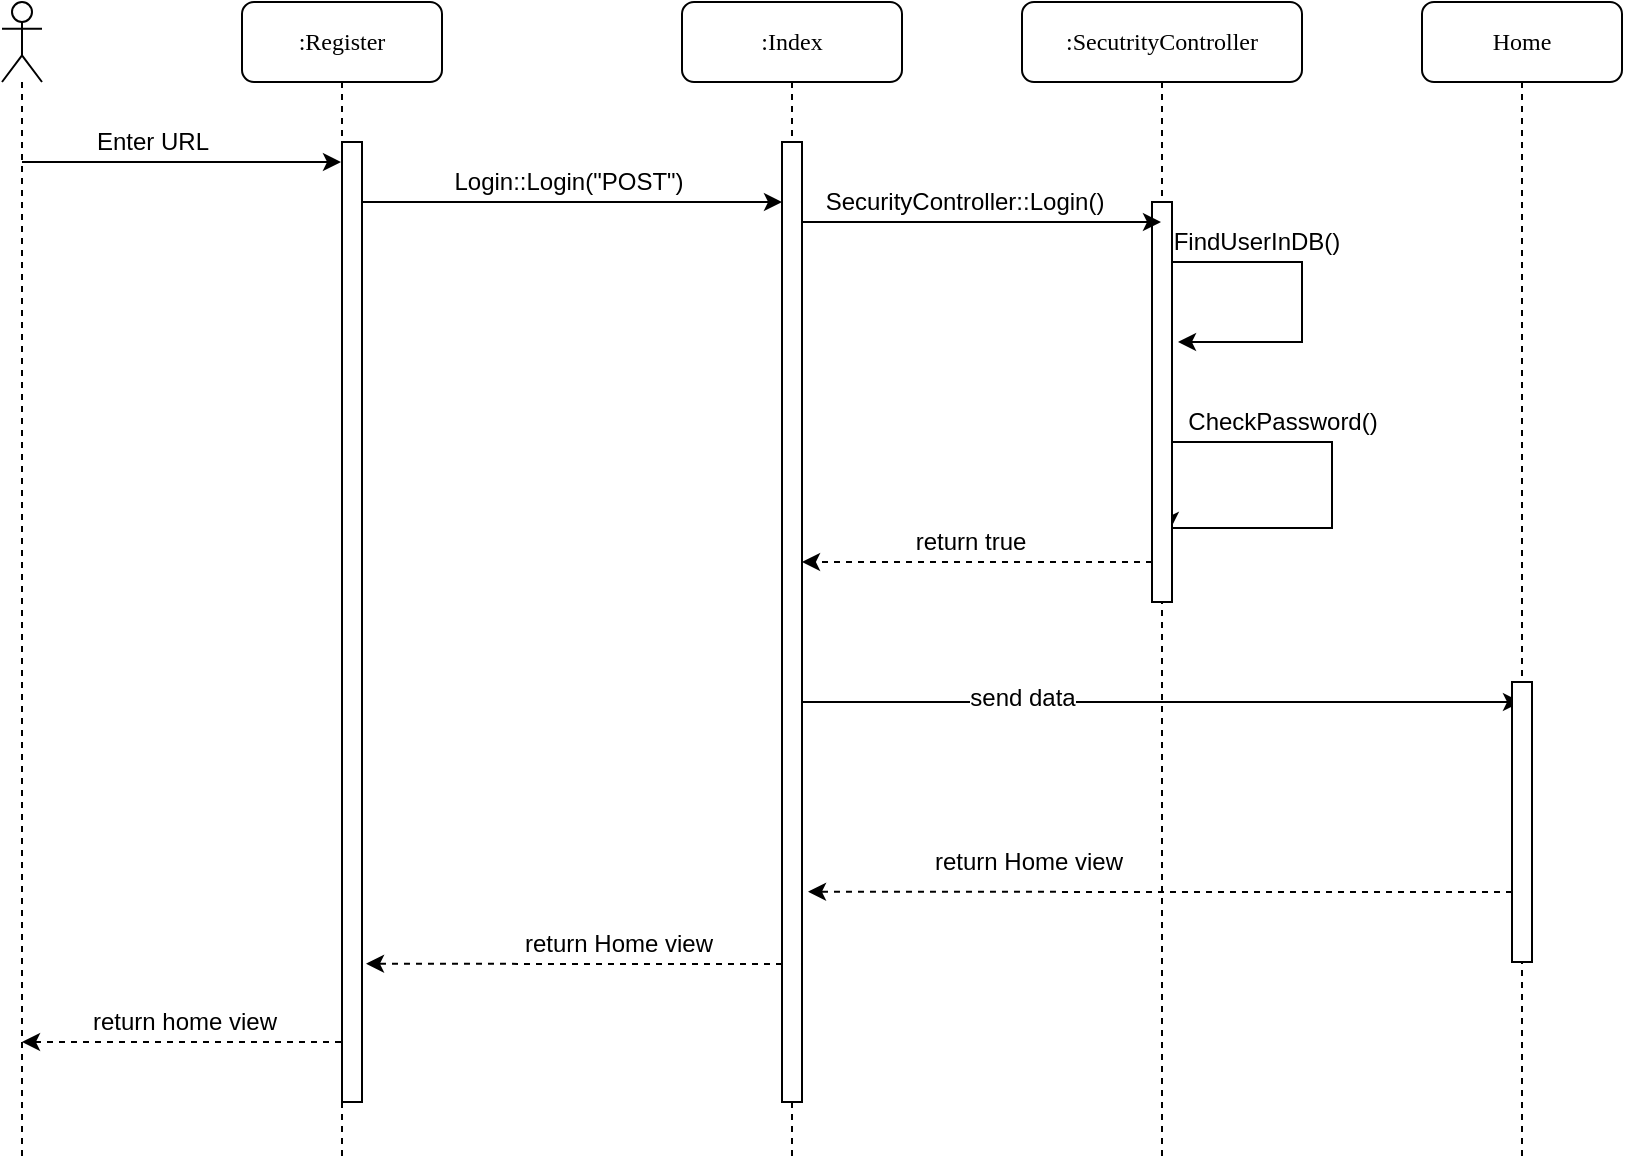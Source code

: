 <mxfile version="12.4.3" type="device" pages="1"><diagram name="Page-1" id="13e1069c-82ec-6db2-03f1-153e76fe0fe0"><mxGraphModel dx="946" dy="614" grid="1" gridSize="10" guides="1" tooltips="1" connect="1" arrows="1" fold="1" page="1" pageScale="1" pageWidth="1100" pageHeight="850" background="#ffffff" math="0" shadow="0"><root><mxCell id="0"/><mxCell id="1" parent="0"/><mxCell id="fxrbVSVYyu5DN6SwpARz-6" style="edgeStyle=orthogonalEdgeStyle;rounded=0;orthogonalLoop=1;jettySize=auto;html=1;dashed=1;" parent="1" source="7baba1c4bc27f4b0-2" target="fxrbVSVYyu5DN6SwpARz-3" edge="1"><mxGeometry relative="1" as="geometry"><Array as="points"><mxPoint x="220" y="600"/><mxPoint x="220" y="600"/></Array></mxGeometry></mxCell><mxCell id="fxrbVSVYyu5DN6SwpARz-7" value="return home view" style="text;html=1;align=center;verticalAlign=middle;resizable=0;points=[];;labelBackgroundColor=#ffffff;" parent="fxrbVSVYyu5DN6SwpARz-6" vertex="1" connectable="0"><mxGeometry x="-0.131" y="6" relative="1" as="geometry"><mxPoint x="-9.5" y="-16" as="offset"/></mxGeometry></mxCell><mxCell id="7baba1c4bc27f4b0-2" value=":Register" style="shape=umlLifeline;perimeter=lifelinePerimeter;whiteSpace=wrap;html=1;container=1;collapsible=0;recursiveResize=0;outlineConnect=0;rounded=1;shadow=0;comic=0;labelBackgroundColor=none;strokeWidth=1;fontFamily=Verdana;fontSize=12;align=center;" parent="1" vertex="1"><mxGeometry x="240" y="80" width="100" height="580" as="geometry"/></mxCell><mxCell id="fxrbVSVYyu5DN6SwpARz-8" value="" style="html=1;points=[];perimeter=orthogonalPerimeter;" parent="7baba1c4bc27f4b0-2" vertex="1"><mxGeometry x="50" y="70" width="10" height="480" as="geometry"/></mxCell><mxCell id="7baba1c4bc27f4b0-3" value=":SecutrityController" style="shape=umlLifeline;perimeter=lifelinePerimeter;whiteSpace=wrap;html=1;container=1;collapsible=0;recursiveResize=0;outlineConnect=0;rounded=1;shadow=0;comic=0;labelBackgroundColor=none;strokeWidth=1;fontFamily=Verdana;fontSize=12;align=center;" parent="1" vertex="1"><mxGeometry x="630" y="80" width="140" height="580" as="geometry"/></mxCell><mxCell id="fxrbVSVYyu5DN6SwpARz-22" value="" style="edgeStyle=orthogonalEdgeStyle;rounded=0;orthogonalLoop=1;jettySize=auto;html=1;entryX=0.9;entryY=0.82;entryDx=0;entryDy=0;entryPerimeter=0;" parent="7baba1c4bc27f4b0-3" source="fxrbVSVYyu5DN6SwpARz-14" target="fxrbVSVYyu5DN6SwpARz-14" edge="1"><mxGeometry relative="1" as="geometry"><mxPoint x="155" y="325" as="targetPoint"/><Array as="points"><mxPoint x="155" y="220"/><mxPoint x="155" y="263"/></Array></mxGeometry></mxCell><mxCell id="fxrbVSVYyu5DN6SwpARz-23" value="CheckPassword()" style="text;html=1;align=center;verticalAlign=middle;resizable=0;points=[];;labelBackgroundColor=#ffffff;" parent="fxrbVSVYyu5DN6SwpARz-22" vertex="1" connectable="0"><mxGeometry x="-0.465" y="-1" relative="1" as="geometry"><mxPoint y="-11" as="offset"/></mxGeometry></mxCell><mxCell id="fxrbVSVYyu5DN6SwpARz-14" value="" style="html=1;points=[];perimeter=orthogonalPerimeter;" parent="7baba1c4bc27f4b0-3" vertex="1"><mxGeometry x="65" y="100" width="10" height="200" as="geometry"/></mxCell><mxCell id="fxrbVSVYyu5DN6SwpARz-17" style="edgeStyle=orthogonalEdgeStyle;rounded=0;orthogonalLoop=1;jettySize=auto;html=1;" parent="7baba1c4bc27f4b0-3" source="fxrbVSVYyu5DN6SwpARz-14" edge="1"><mxGeometry relative="1" as="geometry"><mxPoint x="78" y="170" as="targetPoint"/><Array as="points"><mxPoint x="140" y="130"/><mxPoint x="140" y="170"/><mxPoint x="78" y="170"/></Array></mxGeometry></mxCell><mxCell id="fxrbVSVYyu5DN6SwpARz-18" value="FindUserInDB()" style="text;html=1;align=center;verticalAlign=middle;resizable=0;points=[];;labelBackgroundColor=#ffffff;" parent="fxrbVSVYyu5DN6SwpARz-17" vertex="1" connectable="0"><mxGeometry x="-0.504" y="-1" relative="1" as="geometry"><mxPoint y="-11" as="offset"/></mxGeometry></mxCell><mxCell id="fxrbVSVYyu5DN6SwpARz-29" style="edgeStyle=orthogonalEdgeStyle;rounded=0;orthogonalLoop=1;jettySize=auto;html=1;" parent="1" source="7baba1c4bc27f4b0-4" target="7baba1c4bc27f4b0-3" edge="1"><mxGeometry relative="1" as="geometry"><Array as="points"><mxPoint x="620" y="190"/><mxPoint x="620" y="190"/></Array></mxGeometry></mxCell><mxCell id="fxrbVSVYyu5DN6SwpARz-30" value="SecurityController::Login()" style="text;html=1;align=center;verticalAlign=middle;resizable=0;points=[];;labelBackgroundColor=#ffffff;" parent="fxrbVSVYyu5DN6SwpARz-29" vertex="1" connectable="0"><mxGeometry x="0.141" y="-1" relative="1" as="geometry"><mxPoint x="-19.5" y="-11" as="offset"/></mxGeometry></mxCell><mxCell id="fxrbVSVYyu5DN6SwpARz-33" style="edgeStyle=orthogonalEdgeStyle;rounded=0;orthogonalLoop=1;jettySize=auto;html=1;" parent="1" source="7baba1c4bc27f4b0-4" target="7baba1c4bc27f4b0-6" edge="1"><mxGeometry relative="1" as="geometry"><Array as="points"><mxPoint x="700" y="430"/><mxPoint x="700" y="430"/></Array></mxGeometry></mxCell><mxCell id="fxrbVSVYyu5DN6SwpARz-34" value="send data" style="text;html=1;align=center;verticalAlign=middle;resizable=0;points=[];;labelBackgroundColor=#ffffff;" parent="fxrbVSVYyu5DN6SwpARz-33" vertex="1" connectable="0"><mxGeometry x="0.016" y="71" relative="1" as="geometry"><mxPoint x="-70" y="69" as="offset"/></mxGeometry></mxCell><mxCell id="7baba1c4bc27f4b0-4" value=":Index" style="shape=umlLifeline;perimeter=lifelinePerimeter;whiteSpace=wrap;html=1;container=1;collapsible=0;recursiveResize=0;outlineConnect=0;rounded=1;shadow=0;comic=0;labelBackgroundColor=none;strokeWidth=1;fontFamily=Verdana;fontSize=12;align=center;" parent="1" vertex="1"><mxGeometry x="460" y="80" width="110" height="580" as="geometry"/></mxCell><mxCell id="fxrbVSVYyu5DN6SwpARz-25" value="" style="html=1;points=[];perimeter=orthogonalPerimeter;" parent="7baba1c4bc27f4b0-4" vertex="1"><mxGeometry x="50" y="70" width="10" height="480" as="geometry"/></mxCell><mxCell id="7baba1c4bc27f4b0-6" value="Home" style="shape=umlLifeline;perimeter=lifelinePerimeter;whiteSpace=wrap;html=1;container=1;collapsible=0;recursiveResize=0;outlineConnect=0;rounded=1;shadow=0;comic=0;labelBackgroundColor=none;strokeWidth=1;fontFamily=Verdana;fontSize=12;align=center;" parent="1" vertex="1"><mxGeometry x="830" y="80" width="100" height="580" as="geometry"/></mxCell><mxCell id="fxrbVSVYyu5DN6SwpARz-35" value="" style="html=1;points=[];perimeter=orthogonalPerimeter;" parent="7baba1c4bc27f4b0-6" vertex="1"><mxGeometry x="45" y="340" width="10" height="140" as="geometry"/></mxCell><mxCell id="fxrbVSVYyu5DN6SwpARz-4" style="edgeStyle=orthogonalEdgeStyle;rounded=0;orthogonalLoop=1;jettySize=auto;html=1;" parent="1" source="fxrbVSVYyu5DN6SwpARz-3" target="7baba1c4bc27f4b0-2" edge="1"><mxGeometry relative="1" as="geometry"><Array as="points"><mxPoint x="190" y="160"/><mxPoint x="190" y="160"/></Array></mxGeometry></mxCell><mxCell id="fxrbVSVYyu5DN6SwpARz-3" value="" style="shape=umlLifeline;participant=umlActor;perimeter=lifelinePerimeter;whiteSpace=wrap;html=1;container=1;collapsible=0;recursiveResize=0;verticalAlign=top;spacingTop=36;labelBackgroundColor=#ffffff;outlineConnect=0;" parent="1" vertex="1"><mxGeometry x="120" y="80" width="20" height="580" as="geometry"/></mxCell><mxCell id="fxrbVSVYyu5DN6SwpARz-5" value="Enter URL" style="text;html=1;align=center;verticalAlign=middle;resizable=0;points=[];;autosize=1;" parent="1" vertex="1"><mxGeometry x="160" y="140" width="70" height="20" as="geometry"/></mxCell><mxCell id="fxrbVSVYyu5DN6SwpARz-26" value="" style="edgeStyle=orthogonalEdgeStyle;rounded=0;orthogonalLoop=1;jettySize=auto;html=1;" parent="1" source="fxrbVSVYyu5DN6SwpARz-8" target="fxrbVSVYyu5DN6SwpARz-25" edge="1"><mxGeometry relative="1" as="geometry"><Array as="points"><mxPoint x="370" y="180"/><mxPoint x="370" y="180"/></Array></mxGeometry></mxCell><mxCell id="fxrbVSVYyu5DN6SwpARz-27" value="Login::Login(&quot;POST&quot;)" style="text;html=1;align=center;verticalAlign=middle;resizable=0;points=[];;labelBackgroundColor=#ffffff;" parent="fxrbVSVYyu5DN6SwpARz-26" vertex="1" connectable="0"><mxGeometry x="0.063" y="-2" relative="1" as="geometry"><mxPoint x="-9" y="-12" as="offset"/></mxGeometry></mxCell><mxCell id="fxrbVSVYyu5DN6SwpARz-31" style="edgeStyle=orthogonalEdgeStyle;rounded=0;orthogonalLoop=1;jettySize=auto;html=1;dashed=1;" parent="1" source="fxrbVSVYyu5DN6SwpARz-14" target="fxrbVSVYyu5DN6SwpARz-25" edge="1"><mxGeometry relative="1" as="geometry"><Array as="points"><mxPoint x="560" y="360"/><mxPoint x="560" y="360"/></Array></mxGeometry></mxCell><mxCell id="fxrbVSVYyu5DN6SwpARz-32" value="return true" style="text;html=1;align=center;verticalAlign=middle;resizable=0;points=[];;labelBackgroundColor=#ffffff;" parent="fxrbVSVYyu5DN6SwpARz-31" vertex="1" connectable="0"><mxGeometry x="0.5" y="70" relative="1" as="geometry"><mxPoint x="40" y="-80" as="offset"/></mxGeometry></mxCell><mxCell id="fxrbVSVYyu5DN6SwpARz-36" style="edgeStyle=orthogonalEdgeStyle;rounded=0;orthogonalLoop=1;jettySize=auto;html=1;entryX=1.3;entryY=0.781;entryDx=0;entryDy=0;entryPerimeter=0;dashed=1;" parent="1" source="fxrbVSVYyu5DN6SwpARz-35" target="fxrbVSVYyu5DN6SwpARz-25" edge="1"><mxGeometry relative="1" as="geometry"><Array as="points"><mxPoint x="790" y="525"/><mxPoint x="790" y="525"/></Array></mxGeometry></mxCell><mxCell id="fxrbVSVYyu5DN6SwpARz-37" value="return Home view" style="text;html=1;align=center;verticalAlign=middle;resizable=0;points=[];;labelBackgroundColor=#ffffff;" parent="fxrbVSVYyu5DN6SwpARz-36" vertex="1" connectable="0"><mxGeometry x="0.233" y="1" relative="1" as="geometry"><mxPoint x="-25" y="-16" as="offset"/></mxGeometry></mxCell><mxCell id="fxrbVSVYyu5DN6SwpARz-38" style="edgeStyle=orthogonalEdgeStyle;rounded=0;orthogonalLoop=1;jettySize=auto;html=1;entryX=1.2;entryY=0.856;entryDx=0;entryDy=0;entryPerimeter=0;dashed=1;" parent="1" source="fxrbVSVYyu5DN6SwpARz-25" target="fxrbVSVYyu5DN6SwpARz-8" edge="1"><mxGeometry relative="1" as="geometry"><Array as="points"><mxPoint x="460" y="561"/><mxPoint x="460" y="561"/></Array></mxGeometry></mxCell><mxCell id="fxrbVSVYyu5DN6SwpARz-39" value="return Home view" style="text;html=1;align=center;verticalAlign=middle;resizable=0;points=[];;labelBackgroundColor=#ffffff;" parent="fxrbVSVYyu5DN6SwpARz-38" vertex="1" connectable="0"><mxGeometry x="-0.206" y="-2" relative="1" as="geometry"><mxPoint y="-8" as="offset"/></mxGeometry></mxCell></root></mxGraphModel></diagram></mxfile>
